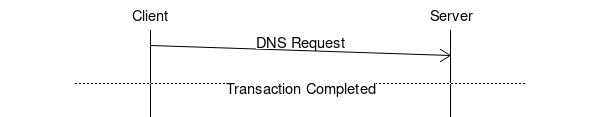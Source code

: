 # MSC Sequence Diagram Example: DNS Query Transaction

msc {
    # Chart Options
    arcgradient = "10";

    # Entities
    a [ label = "Client" ], b [ label = "Server" ];

    # Message Flow
    a =>> b [ label = "DNS Request" ];
    --- [ label = "Transaction Completed" ];
}
